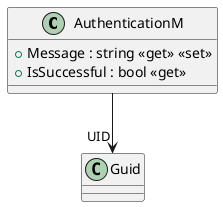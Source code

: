 @startuml
class AuthenticationM {
    + Message : string <<get>> <<set>>
    + IsSuccessful : bool <<get>>
}
AuthenticationM --> "UID" Guid
@enduml
